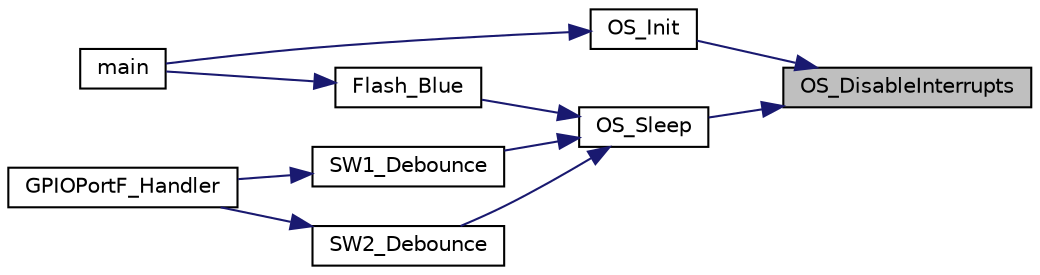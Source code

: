 digraph "OS_DisableInterrupts"
{
 // LATEX_PDF_SIZE
  edge [fontname="Helvetica",fontsize="10",labelfontname="Helvetica",labelfontsize="10"];
  node [fontname="Helvetica",fontsize="10",shape=record];
  rankdir="RL";
  Node1 [label="OS_DisableInterrupts",height=0.2,width=0.4,color="black", fillcolor="grey75", style="filled", fontcolor="black",tooltip=" "];
  Node1 -> Node2 [dir="back",color="midnightblue",fontsize="10",style="solid",fontname="Helvetica"];
  Node2 [label="OS_Init",height=0.2,width=0.4,color="black", fillcolor="white", style="filled",URL="$_o_s_8c.html#acb6df8f47f418aad9c9a9e045d7d1e6d",tooltip="initialize operating system, disable interrupts until OS_Launch initialize OS controlled I/O: serial,..."];
  Node2 -> Node3 [dir="back",color="midnightblue",fontsize="10",style="solid",fontname="Helvetica"];
  Node3 [label="main",height=0.2,width=0.4,color="black", fillcolor="white", style="filled",URL="$main_8c.html#a840291bc02cba5474a4cb46a9b9566fe",tooltip="Example usecase of RTOS."];
  Node1 -> Node4 [dir="back",color="midnightblue",fontsize="10",style="solid",fontname="Helvetica"];
  Node4 [label="OS_Sleep",height=0.2,width=0.4,color="black", fillcolor="white", style="filled",URL="$_o_s_8c.html#ab7bbab8bf49ba8f7eb65fd428d035cb8",tooltip="This function puts a thread to sleep."];
  Node4 -> Node5 [dir="back",color="midnightblue",fontsize="10",style="solid",fontname="Helvetica"];
  Node5 [label="Flash_Blue",height=0.2,width=0.4,color="black", fillcolor="white", style="filled",URL="$main_8c.html#ac3cc6594a462b39325ff31f7edfca240",tooltip="Blink Blue LED."];
  Node5 -> Node3 [dir="back",color="midnightblue",fontsize="10",style="solid",fontname="Helvetica"];
  Node4 -> Node6 [dir="back",color="midnightblue",fontsize="10",style="solid",fontname="Helvetica"];
  Node6 [label="SW1_Debounce",height=0.2,width=0.4,color="black", fillcolor="white", style="filled",URL="$_switch_8c.html#aa8fe30cee9323636f35e332f22aee2f0",tooltip=" "];
  Node6 -> Node7 [dir="back",color="midnightblue",fontsize="10",style="solid",fontname="Helvetica"];
  Node7 [label="GPIOPortF_Handler",height=0.2,width=0.4,color="black", fillcolor="white", style="filled",URL="$_switch_8c.html#a73aa1a5b083f31ee3546edc843b15d61",tooltip=" "];
  Node4 -> Node8 [dir="back",color="midnightblue",fontsize="10",style="solid",fontname="Helvetica"];
  Node8 [label="SW2_Debounce",height=0.2,width=0.4,color="black", fillcolor="white", style="filled",URL="$_switch_8c.html#afca5c039908507f4bbbad45b959a587b",tooltip=" "];
  Node8 -> Node7 [dir="back",color="midnightblue",fontsize="10",style="solid",fontname="Helvetica"];
}
